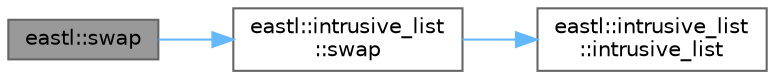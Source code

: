 digraph "eastl::swap"
{
 // LATEX_PDF_SIZE
  bgcolor="transparent";
  edge [fontname=Helvetica,fontsize=10,labelfontname=Helvetica,labelfontsize=10];
  node [fontname=Helvetica,fontsize=10,shape=box,height=0.2,width=0.4];
  rankdir="LR";
  Node1 [id="Node000001",label="eastl::swap",height=0.2,width=0.4,color="gray40", fillcolor="grey60", style="filled", fontcolor="black",tooltip=" "];
  Node1 -> Node2 [id="edge1_Node000001_Node000002",color="steelblue1",style="solid",tooltip=" "];
  Node2 [id="Node000002",label="eastl::intrusive_list\l::swap",height=0.2,width=0.4,color="grey40", fillcolor="white", style="filled",URL="$classeastl_1_1intrusive__list.html#a9c01d1c9b3706271815f253335116bca",tooltip="Swaps the contents of two intrusive lists; O(1)."];
  Node2 -> Node3 [id="edge2_Node000002_Node000003",color="steelblue1",style="solid",tooltip=" "];
  Node3 [id="Node000003",label="eastl::intrusive_list\l::intrusive_list",height=0.2,width=0.4,color="grey40", fillcolor="white", style="filled",URL="$classeastl_1_1intrusive__list.html#a75205eebf7fb5e118284c7d7ca91e9e1",tooltip="Creates an empty list."];
}
